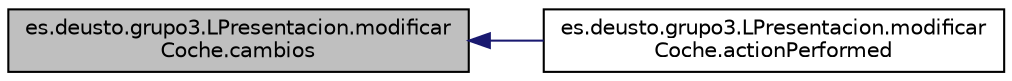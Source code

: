 digraph "es.deusto.grupo3.LPresentacion.modificarCoche.cambios"
{
  edge [fontname="Helvetica",fontsize="10",labelfontname="Helvetica",labelfontsize="10"];
  node [fontname="Helvetica",fontsize="10",shape=record];
  rankdir="LR";
  Node20 [label="es.deusto.grupo3.LPresentacion.modificar\lCoche.cambios",height=0.2,width=0.4,color="black", fillcolor="grey75", style="filled", fontcolor="black"];
  Node20 -> Node21 [dir="back",color="midnightblue",fontsize="10",style="solid",fontname="Helvetica"];
  Node21 [label="es.deusto.grupo3.LPresentacion.modificar\lCoche.actionPerformed",height=0.2,width=0.4,color="black", fillcolor="white", style="filled",URL="$classes_1_1deusto_1_1grupo3_1_1_l_presentacion_1_1modificar_coche.html#a3134e1d426dd1f3fce5c3b82cede3270"];
}
